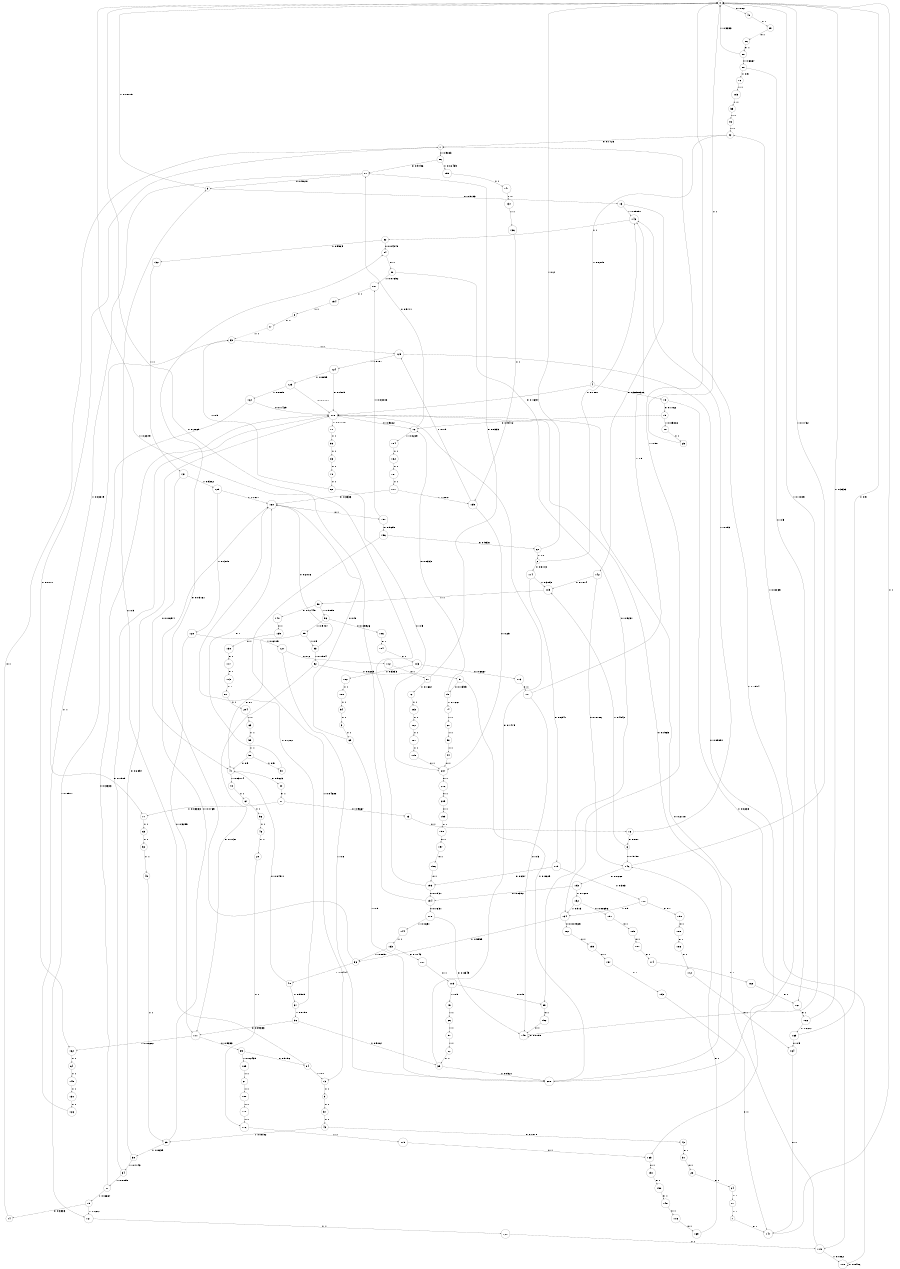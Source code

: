 digraph "ch3_face_short_L16" {
size = "6,8.5";
ratio = "fill";
node [shape = circle];
node [fontsize = 24];
edge [fontsize = 24];
0 -> 40 [label = "0: 0.02     "];
0 -> 134 [label = "1: 0.98     "];
1 -> 86 [label = "0: 0.9883   "];
1 -> 162 [label = "1: 0.0117   "];
2 -> 114 [label = "0: 0.8113   "];
2 -> 143 [label = "1: 0.1887   "];
3 -> 69 [label = "1: 1        "];
4 -> 110 [label = "0: 0.1694   "];
4 -> 18 [label = "1: 0.8306   "];
5 -> 13 [label = "0: 0.9193   "];
5 -> 0 [label = "1: 0.08075  "];
6 -> 146 [label = "0: 0.5158   "];
6 -> 109 [label = "1: 0.4842   "];
7 -> 147 [label = "0: 1        "];
8 -> 47 [label = "1: 1        "];
9 -> 57 [label = "1: 1        "];
10 -> 25 [label = "1: 1        "];
11 -> 5 [label = "0: 0.9618   "];
11 -> 77 [label = "1: 0.03819  "];
12 -> 11 [label = "0: 0.9771   "];
12 -> 184 [label = "1: 0.0229   "];
13 -> 142 [label = "0: 0.9091   "];
13 -> 143 [label = "1: 0.09091  "];
14 -> 1 [label = "0: 1        "];
15 -> 12 [label = "0: 0.9412   "];
15 -> 10 [label = "1: 0.05882  "];
16 -> 6 [label = "0: 0.807    "];
16 -> 143 [label = "1: 0.193    "];
17 -> 7 [label = "0: 1        "];
18 -> 15 [label = "0: 0.1762   "];
18 -> 119 [label = "1: 0.8238   "];
19 -> 14 [label = "0: 0.3333   "];
19 -> 121 [label = "1: 0.6667   "];
20 -> 176 [label = "1: 1        "];
21 -> 110 [label = "0: 0.3333   "];
21 -> 19 [label = "1: 0.6667   "];
22 -> 2 [label = "0: 0.8      "];
22 -> 0 [label = "1: 0.2      "];
23 -> 16 [label = "0: 1        "];
24 -> 17 [label = "0: 1        "];
25 -> 0 [label = "1: 1        "];
26 -> 88 [label = "0: 1        "];
27 -> 23 [label = "0: 0.9667   "];
27 -> 77 [label = "1: 0.03333  "];
28 -> 24 [label = "0: 1        "];
29 -> 26 [label = "0: 1        "];
30 -> 27 [label = "0: 1        "];
31 -> 28 [label = "0: 1        "];
32 -> 1 [label = "0: 0.1725   "];
32 -> 4 [label = "1: 0.8275   "];
33 -> 125 [label = "1: 1        "];
34 -> 110 [label = "0: 0.1905   "];
34 -> 21 [label = "1: 0.8095   "];
35 -> 110 [label = "0: 0.1479   "];
35 -> 200 [label = "1: 0.8521   "];
36 -> 111 [label = "0: 0.09333  "];
36 -> 35 [label = "1: 0.9067   "];
37 -> 160 [label = "0: 0.1202   "];
37 -> 36 [label = "1: 0.8798   "];
38 -> 110 [label = "0: 0.2857   "];
38 -> 34 [label = "1: 0.7143   "];
39 -> 160 [label = "0: 0.1765   "];
39 -> 38 [label = "1: 0.8235   "];
40 -> 29 [label = "0: 1        "];
41 -> 30 [label = "0: 0.9623   "];
41 -> 78 [label = "1: 0.03774  "];
42 -> 31 [label = "0: 1        "];
43 -> 42 [label = "0: 0.1818   "];
43 -> 39 [label = "1: 0.8182   "];
44 -> 207 [label = "0: 1        "];
45 -> 32 [label = "1: 1        "];
46 -> 20 [label = "1: 1        "];
47 -> 33 [label = "1: 1        "];
48 -> 41 [label = "0: 0.04911  "];
48 -> 37 [label = "1: 0.9509   "];
49 -> 39 [label = "1: 1        "];
50 -> 41 [label = "0: 0.5      "];
50 -> 51 [label = "1: 0.5      "];
51 -> 160 [label = "0: 1        "];
52 -> 49 [label = "1: 1        "];
53 -> 94 [label = "0: 0.05161  "];
53 -> 48 [label = "1: 0.9484   "];
54 -> 3 [label = "1: 1        "];
55 -> 45 [label = "1: 1        "];
56 -> 46 [label = "1: 1        "];
57 -> 43 [label = "1: 1        "];
58 -> 44 [label = "1: 1        "];
59 -> 50 [label = "1: 1        "];
60 -> 58 [label = "1: 1        "];
61 -> 180 [label = "1: 1        "];
62 -> 94 [label = "0: 0.04348  "];
62 -> 132 [label = "1: 0.9565   "];
63 -> 59 [label = "1: 1        "];
64 -> 149 [label = "1: 1        "];
65 -> 52 [label = "1: 1        "];
66 -> 97 [label = "1: 1        "];
67 -> 56 [label = "1: 1        "];
68 -> 207 [label = "0: 0.5      "];
68 -> 33 [label = "1: 0.5      "];
69 -> 160 [label = "0: 0.5      "];
69 -> 200 [label = "1: 0.5      "];
70 -> 68 [label = "1: 1        "];
71 -> 99 [label = "1: 1        "];
72 -> 203 [label = "1: 1        "];
73 -> 9 [label = "1: 1        "];
74 -> 60 [label = "1: 1        "];
75 -> 66 [label = "1: 1        "];
76 -> 183 [label = "1: 1        "];
77 -> 65 [label = "1: 1        "];
78 -> 67 [label = "1: 1        "];
79 -> 12 [label = "0: 0.8333   "];
79 -> 74 [label = "1: 0.1667   "];
80 -> 167 [label = "0: 0.5      "];
80 -> 76 [label = "1: 0.5      "];
81 -> 204 [label = "1: 1        "];
82 -> 35 [label = "1: 1        "];
83 -> 70 [label = "1: 1        "];
84 -> 5 [label = "0: 0.9      "];
84 -> 73 [label = "1: 0.1      "];
85 -> 84 [label = "0: 0.9756   "];
85 -> 185 [label = "1: 0.02439  "];
86 -> 11 [label = "0: 0.9756   "];
86 -> 155 [label = "1: 0.02439  "];
87 -> 11 [label = "0: 0.8333   "];
87 -> 72 [label = "1: 0.1667   "];
88 -> 80 [label = "0: 0.6667   "];
88 -> 0 [label = "1: 0.3333   "];
89 -> 152 [label = "0: 1        "];
90 -> 89 [label = "0: 0.9231   "];
90 -> 101 [label = "1: 0.07692  "];
91 -> 79 [label = "0: 0.1395   "];
91 -> 200 [label = "1: 0.8605   "];
92 -> 111 [label = "0: 0.1731   "];
92 -> 91 [label = "1: 0.8269   "];
93 -> 160 [label = "0: 0.2016   "];
93 -> 92 [label = "1: 0.7984   "];
94 -> 90 [label = "0: 1        "];
95 -> 41 [label = "0: 0.1      "];
95 -> 93 [label = "1: 0.9      "];
96 -> 106 [label = "0: 0.05926  "];
96 -> 95 [label = "1: 0.9407   "];
97 -> 82 [label = "1: 1        "];
98 -> 140 [label = "0: 0.01449  "];
98 -> 96 [label = "1: 0.9855   "];
99 -> 83 [label = "1: 1        "];
100 -> 54 [label = "1: 1        "];
101 -> 154 [label = "1: 1        "];
102 -> 100 [label = "1: 1        "];
103 -> 173 [label = "0: 0.6667   "];
103 -> 102 [label = "1: 0.3333   "];
104 -> 103 [label = "0: 1        "];
105 -> 89 [label = "0: 0.5      "];
105 -> 75 [label = "1: 0.5      "];
106 -> 104 [label = "0: 1        "];
107 -> 105 [label = "0: 1        "];
108 -> 190 [label = "0: 0.1      "];
108 -> 134 [label = "1: 0.9      "];
109 -> 98 [label = "1: 1        "];
110 -> 12 [label = "0: 0.9822   "];
110 -> 71 [label = "1: 0.01778  "];
111 -> 85 [label = "0: 0.9333   "];
111 -> 162 [label = "1: 0.06667  "];
112 -> 87 [label = "0: 1        "];
113 -> 81 [label = "0: 1        "];
114 -> 115 [label = "0: 0.6947   "];
114 -> 109 [label = "1: 0.3053   "];
115 -> 195 [label = "0: 0.697    "];
115 -> 108 [label = "1: 0.303    "];
116 -> 169 [label = "0: 1        "];
117 -> 113 [label = "0: 1        "];
118 -> 1 [label = "0: 0.1594   "];
118 -> 118 [label = "1: 0.8406   "];
119 -> 110 [label = "0: 0.2118   "];
119 -> 118 [label = "1: 0.7882   "];
120 -> 119 [label = "1: 1        "];
121 -> 120 [label = "1: 1        "];
122 -> 110 [label = "0: 0.1429   "];
122 -> 121 [label = "1: 0.8571   "];
123 -> 110 [label = "0: 0.1111   "];
123 -> 122 [label = "1: 0.8889   "];
124 -> 110 [label = "0: 0.1905   "];
124 -> 123 [label = "1: 0.8095   "];
125 -> 163 [label = "0: 0.09091  "];
125 -> 124 [label = "1: 0.9091   "];
126 -> 33 [label = "1: 1        "];
127 -> 112 [label = "0: 0.2      "];
127 -> 200 [label = "1: 0.8      "];
128 -> 111 [label = "0: 0.3295   "];
128 -> 127 [label = "1: 0.6705   "];
129 -> 160 [label = "0: 0.2621   "];
129 -> 128 [label = "1: 0.7379   "];
130 -> 126 [label = "1: 1        "];
131 -> 41 [label = "0: 0.06977  "];
131 -> 129 [label = "1: 0.9302   "];
132 -> 131 [label = "1: 1        "];
133 -> 107 [label = "0: 0.1143   "];
133 -> 53 [label = "1: 0.8857   "];
134 -> 161 [label = "0: 0.004525  "];
134 -> 53 [label = "1: 0.9955   "];
135 -> 207 [label = "0: 0.25     "];
135 -> 125 [label = "1: 0.75     "];
136 -> 135 [label = "1: 1        "];
137 -> 136 [label = "1: 1        "];
138 -> 117 [label = "0: 1        "];
139 -> 138 [label = "0: 1        "];
140 -> 139 [label = "0: 1        "];
141 -> 137 [label = "1: 1        "];
142 -> 146 [label = "0: 0.8186   "];
142 -> 109 [label = "1: 0.1814   "];
143 -> 62 [label = "1: 1        "];
144 -> 133 [label = "1: 1        "];
145 -> 145 [label = "0: 0.8195   "];
145 -> 0 [label = "1: 0.1805   "];
146 -> 193 [label = "0: 0.8268   "];
146 -> 0 [label = "1: 0.1732   "];
147 -> 0 [label = "1: 1        "];
148 -> 116 [label = "0: 1        "];
149 -> 130 [label = "1: 1        "];
150 -> 148 [label = "0: 1        "];
151 -> 150 [label = "0: 1        "];
152 -> 145 [label = "0: 1        "];
153 -> 147 [label = "0: 1        "];
154 -> 8 [label = "1: 1        "];
155 -> 141 [label = "1: 1        "];
156 -> 22 [label = "0: 0.9531   "];
156 -> 73 [label = "1: 0.04688  "];
157 -> 153 [label = "0: 1        "];
158 -> 156 [label = "0: 0.9699   "];
158 -> 101 [label = "1: 0.03008  "];
159 -> 157 [label = "0: 1        "];
160 -> 158 [label = "0: 1        "];
161 -> 159 [label = "0: 1        "];
162 -> 64 [label = "1: 1        "];
163 -> 151 [label = "0: 1        "];
164 -> 147 [label = "0: 1        "];
165 -> 164 [label = "0: 0.5      "];
165 -> 0 [label = "1: 0.5      "];
166 -> 165 [label = "0: 0.6667   "];
166 -> 0 [label = "1: 0.3333   "];
167 -> 166 [label = "0: 1        "];
168 -> 167 [label = "0: 1        "];
169 -> 146 [label = "0: 1        "];
170 -> 145 [label = "0: 0.8349   "];
170 -> 144 [label = "1: 0.1651   "];
171 -> 145 [label = "0: 0.5      "];
171 -> 143 [label = "1: 0.5      "];
172 -> 164 [label = "0: 1        "];
173 -> 171 [label = "0: 1        "];
174 -> 168 [label = "0: 1        "];
175 -> 163 [label = "0: 1        "];
176 -> 175 [label = "1: 1        "];
177 -> 160 [label = "0: 0.3333   "];
177 -> 135 [label = "1: 0.6667   "];
178 -> 176 [label = "1: 1        "];
179 -> 207 [label = "0: 1        "];
180 -> 178 [label = "1: 1        "];
181 -> 177 [label = "1: 1        "];
182 -> 181 [label = "1: 1        "];
183 -> 55 [label = "1: 1        "];
184 -> 182 [label = "1: 1        "];
185 -> 61 [label = "1: 1        "];
186 -> 172 [label = "0: 1        "];
187 -> 174 [label = "0: 1        "];
188 -> 186 [label = "0: 1        "];
189 -> 187 [label = "0: 1        "];
190 -> 188 [label = "0: 1        "];
191 -> 189 [label = "0: 1        "];
192 -> 191 [label = "0: 0.08696  "];
192 -> 134 [label = "1: 0.913    "];
193 -> 194 [label = "0: 0.8392   "];
193 -> 192 [label = "1: 0.1608   "];
194 -> 170 [label = "0: 0.7651   "];
194 -> 0 [label = "1: 0.2349   "];
195 -> 194 [label = "0: 0.7931   "];
195 -> 0 [label = "1: 0.2069   "];
196 -> 195 [label = "0: 1        "];
197 -> 196 [label = "0: 1        "];
198 -> 197 [label = "0: 1        "];
199 -> 198 [label = "0: 1        "];
200 -> 110 [label = "0: 0.1965   "];
200 -> 32 [label = "1: 0.8035   "];
201 -> 179 [label = "1: 1        "];
202 -> 201 [label = "1: 1        "];
203 -> 202 [label = "1: 1        "];
204 -> 63 [label = "1: 1        "];
205 -> 199 [label = "0: 1        "];
206 -> 205 [label = "0: 1        "];
207 -> 206 [label = "0: 1        "];
}